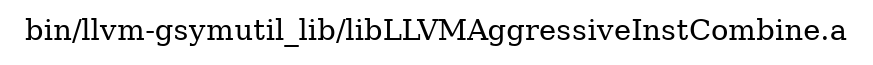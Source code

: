 digraph "bin/llvm-gsymutil_lib/libLLVMAggressiveInstCombine.a" {
	label="bin/llvm-gsymutil_lib/libLLVMAggressiveInstCombine.a";
	rankdir=LR;

}

